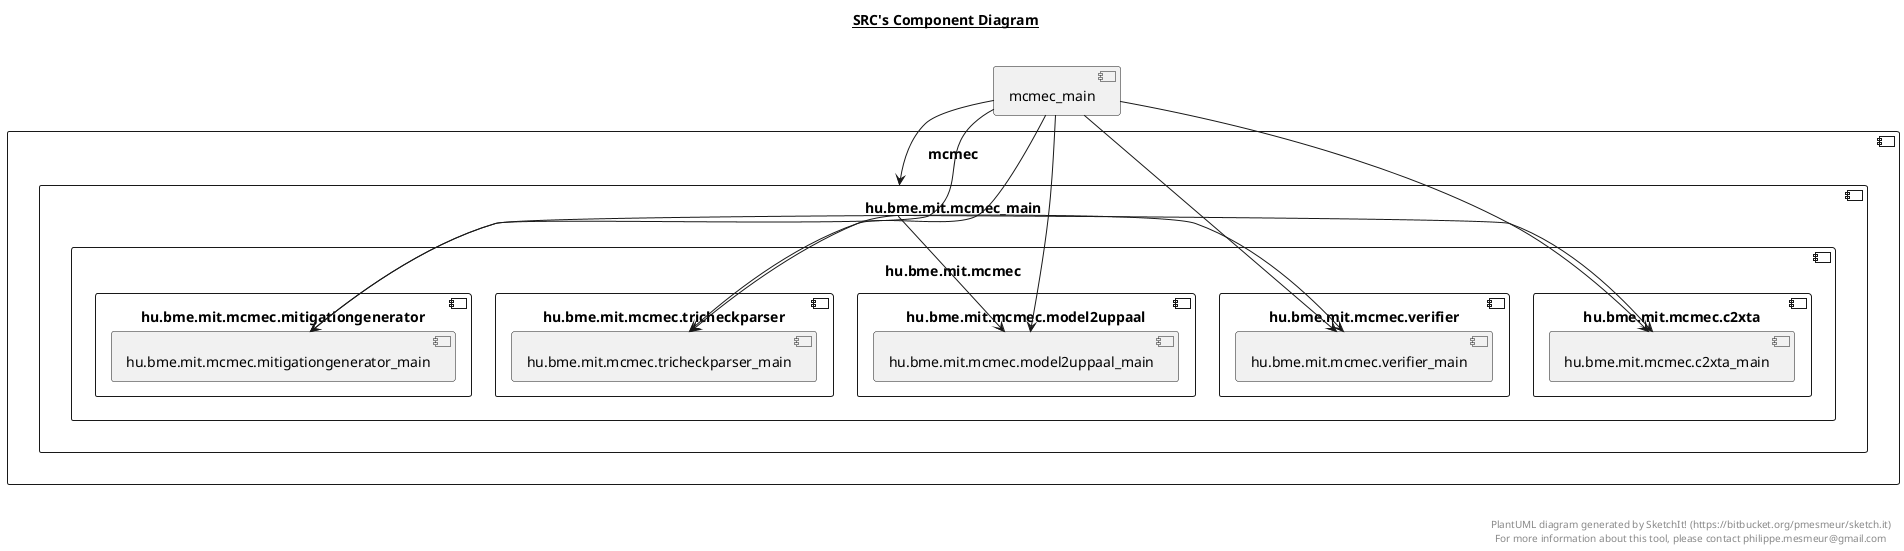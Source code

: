 @startuml

title __SRC's Component Diagram__\n

  component "mcmec" {
        [hu.bme.mit.mcmec_main]
    component "hu.bme.mit.mcmec_main" {
          [hu.bme.mit.mcmec]
      component "hu.bme.mit.mcmec" {
            [hu.bme.mit.mcmec.mitigationgenerator]
            [hu.bme.mit.mcmec.tricheckparser]
            [hu.bme.mit.mcmec.model2uppaal]
            [hu.bme.mit.mcmec.verifier]
            [hu.bme.mit.mcmec.c2xta]
        component "hu.bme.mit.mcmec.mitigationgenerator" {
              [hu.bme.mit.mcmec.mitigationgenerator_main]
        }


        component "hu.bme.mit.mcmec.tricheckparser" {
              [hu.bme.mit.mcmec.tricheckparser_main]
        }


        component "hu.bme.mit.mcmec.model2uppaal" {
              [hu.bme.mit.mcmec.model2uppaal_main]
        }


        component "hu.bme.mit.mcmec.verifier" {
              [hu.bme.mit.mcmec.verifier_main]
        }


        component "hu.bme.mit.mcmec.c2xta" {
              [hu.bme.mit.mcmec.c2xta_main]
        }


      }


    }


  }


  [hu.bme.mit.mcmec_main] --> [hu.bme.mit.mcmec.c2xta_main]
  [hu.bme.mit.mcmec_main] --> [hu.bme.mit.mcmec.model2uppaal_main]
  [hu.bme.mit.mcmec_main] --> [hu.bme.mit.mcmec.tricheckparser_main]
  [hu.bme.mit.mcmec_main] --> [hu.bme.mit.mcmec.verifier_main]
  [hu.bme.mit.mcmec_main] --> [hu.bme.mit.mcmec.mitigationgenerator_main]
  [mcmec_main] --> [hu.bme.mit.mcmec_main]
  [mcmec_main] --> [hu.bme.mit.mcmec.mitigationgenerator_main]
  [mcmec_main] --> [hu.bme.mit.mcmec.c2xta_main]
  [mcmec_main] --> [hu.bme.mit.mcmec.model2uppaal_main]
  [mcmec_main] --> [hu.bme.mit.mcmec.tricheckparser_main]
  [mcmec_main] --> [hu.bme.mit.mcmec.verifier_main]


right footer


PlantUML diagram generated by SketchIt! (https://bitbucket.org/pmesmeur/sketch.it)
For more information about this tool, please contact philippe.mesmeur@gmail.com
endfooter

@enduml
